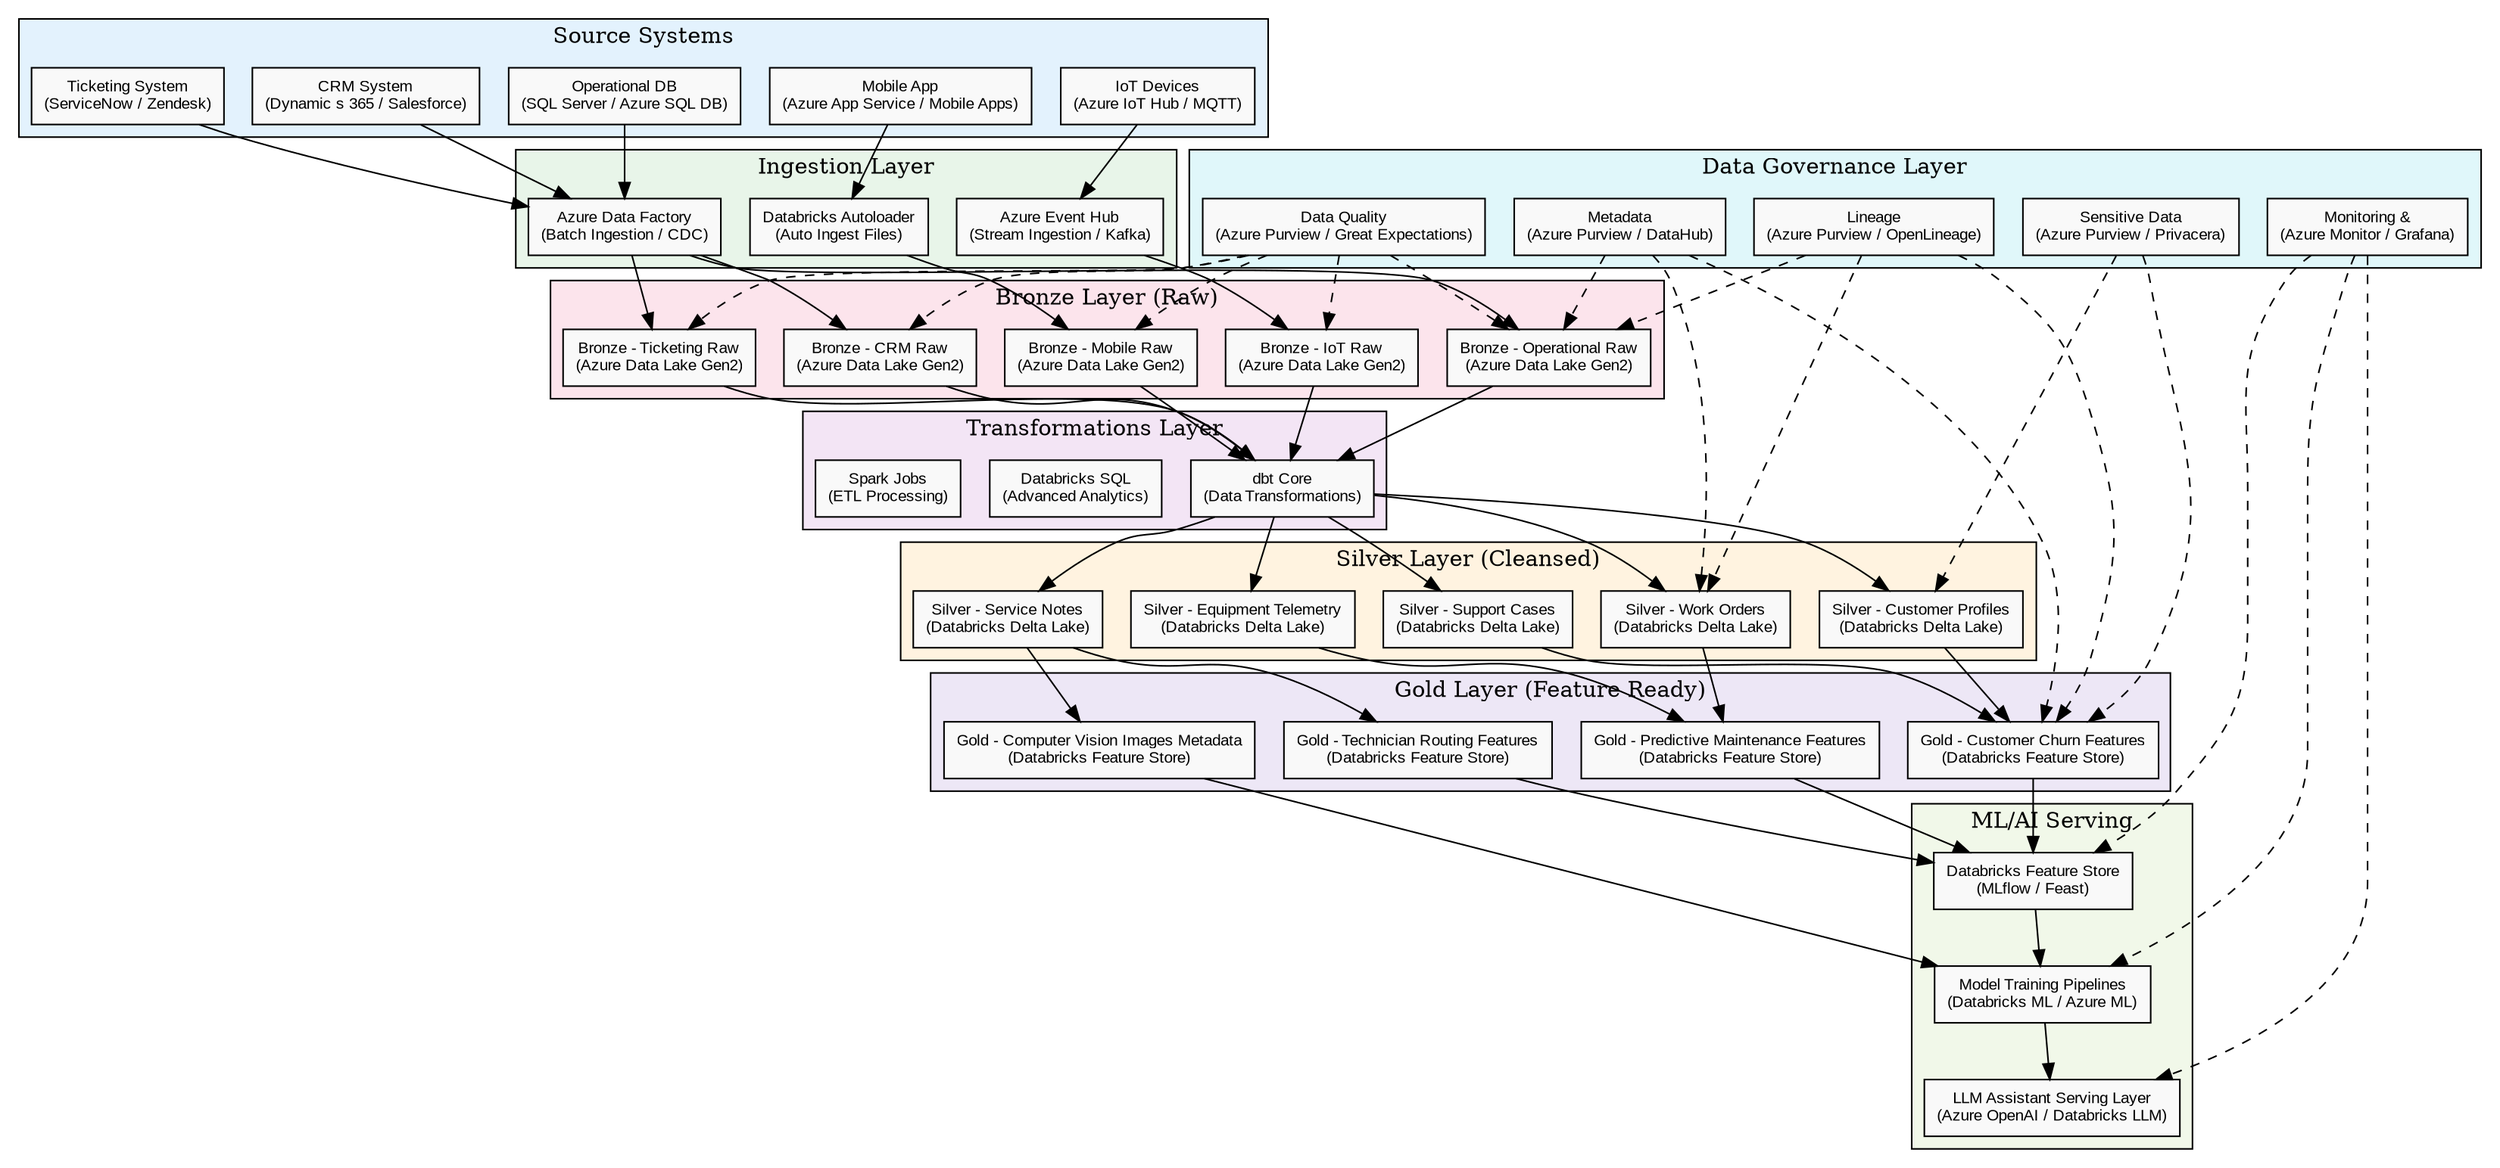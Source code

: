 digraph DataArchitecture {
    rankdir=TB; // Top to Bottom flow
    node [shape=box, style=filled, fillcolor="#f9f9f9", fontname="Arial", fontsize=10];

    // Source Systems
    subgraph cluster_sources {
        label = "Source Systems";
        style=filled;
        fillcolor="#e3f2fd";

        operational_db [label="Operational DB\n(SQL Server / Azure SQL DB)"];
        iot_devices [label="IoT Devices\n(Azure IoT Hub / MQTT)"];
        mobile_app [label="Mobile App\n(Azure App Service / Mobile Apps)"];
        crm_system [label="CRM System\n(Dynamic s 365 / Salesforce)"];
        ticketing_system [label="Ticketing System\n(ServiceNow / Zendesk)"];
    }

    // Data Governance Layer
    subgraph cluster_governance {
        label = "Data Governance Layer";
        style=filled;
        fillcolor="#e0f7fa";

        data_quality [label="Data Quality\n(Azure Purview / Great Expectations)"];
        lineage_tracking [label="Lineage\n(Azure Purview / OpenLineage)"];
        metadata_mgmt [label="Metadata\n(Azure Purview / DataHub)"];
        sensitive_data [label="Sensitive Data\n(Azure Purview / Privacera)"];
        monitoring_alerts [label="Monitoring &\n(Azure Monitor / Grafana)"];
    }

    // Ingestion Layer
    subgraph cluster_ingestion {
        label = "Ingestion Layer";
        style=filled;
        fillcolor="#e8f5e9";

        adf [label="Azure Data Factory\n(Batch Ingestion / CDC)"];
        eventhub [label="Azure Event Hub\n(Stream Ingestion / Kafka)"];
        autoloader [label="Databricks Autoloader\n(Auto Ingest Files)"];
    }

    // Bronze Layer (Raw Data)
    subgraph cluster_bronze {
        label = "Bronze Layer (Raw)";
        style=filled;
        fillcolor="#fce4ec";

        bronze_operational [label="Bronze - Operational Raw\n(Azure Data Lake Gen2)"];
        bronze_iot [label="Bronze - IoT Raw\n(Azure Data Lake Gen2)"];
        bronze_mobile [label="Bronze - Mobile Raw\n(Azure Data Lake Gen2)"];
        bronze_crm [label="Bronze - CRM Raw\n(Azure Data Lake Gen2)"];
        bronze_ticketing [label="Bronze - Ticketing Raw\n(Azure Data Lake Gen2)"];
    }

    // Silver Layer (Cleaned Data)
    subgraph cluster_silver {
        label = "Silver Layer (Cleansed)";
        style=filled;
        fillcolor="#fff3e0";

        silver_workorders [label="Silver - Work Orders\n(Databricks Delta Lake)"];
        silver_equipment [label="Silver - Equipment Telemetry\n(Databricks Delta Lake)"];
        silver_service_notes [label="Silver - Service Notes\n(Databricks Delta Lake)"];
        silver_customer_profiles [label="Silver - Customer Profiles\n(Databricks Delta Lake)"];
        silver_support_cases [label="Silver - Support Cases\n(Databricks Delta Lake)"];
    }

    // Gold Layer (Business Ready / Feature Ready)
    subgraph cluster_gold {
        label = "Gold Layer (Feature Ready)";
        style=filled;
        fillcolor="#ede7f6";

        gold_churn_features [label="Gold - Customer Churn Features\n(Databricks Feature Store)"];
        gold_maintenance_features [label="Gold - Predictive Maintenance Features\n(Databricks Feature Store)"];
        gold_technician_routing [label="Gold - Technician Routing Features\n(Databricks Feature Store)"];
        gold_cv_training_data [label="Gold - Computer Vision Images Metadata\n(Databricks Feature Store)"];
    }

    // ML/AI Serving
    subgraph cluster_ml {
        label = "ML/AI Serving";
        style=filled;
        fillcolor="#f1f8e9";

        feature_store [label="Databricks Feature Store\n(MLflow / Feast)"];
        model_training [label="Model Training Pipelines\n(Databricks ML / Azure ML)"];
        llm_assistant [label="LLM Assistant Serving Layer\n(Azure OpenAI / Databricks LLM)"];
    }

    // Transformations Layer
    subgraph cluster_transformations {
        label = "Transformations Layer";
        style=filled;
        fillcolor="#f3e5f5";

        dbt_core [label="dbt Core\n(Data Transformations)"];
        databricks_sql [label="Databricks SQL\n(Advanced Analytics)"];
        spark_jobs [label="Spark Jobs\n(ETL Processing)"];
    }

    // Connections

    // Data Governance Connections
    data_quality -> bronze_operational [style=dashed];
    data_quality -> bronze_iot [style=dashed];
    data_quality -> bronze_mobile [style=dashed];
    data_quality -> bronze_crm [style=dashed];
    data_quality -> bronze_ticketing [style=dashed];

    lineage_tracking -> bronze_operational [style=dashed];
    lineage_tracking -> silver_workorders [style=dashed];
    lineage_tracking -> gold_churn_features [style=dashed];

    metadata_mgmt -> bronze_operational [style=dashed];
    metadata_mgmt -> silver_workorders [style=dashed];
    metadata_mgmt -> gold_churn_features [style=dashed];

    sensitive_data -> silver_customer_profiles [style=dashed];
    sensitive_data -> gold_churn_features [style=dashed];

    monitoring_alerts -> feature_store [style=dashed];
    monitoring_alerts -> model_training [style=dashed];
    monitoring_alerts -> llm_assistant [style=dashed];

    // Sources to Ingestion
    operational_db -> adf;
    iot_devices -> eventhub;
    mobile_app -> autoloader;
    crm_system -> adf;
    ticketing_system -> adf;

    // Ingestion to Bronze
    adf -> bronze_operational;
    adf -> bronze_crm;
    adf -> bronze_ticketing;
    eventhub -> bronze_iot;
    autoloader -> bronze_mobile;

    // Bronze to Silver (via Transformations)
    bronze_operational -> dbt_core;
    bronze_iot -> dbt_core;
    bronze_mobile -> dbt_core;
    bronze_crm -> dbt_core;
    bronze_ticketing -> dbt_core;

    dbt_core -> silver_workorders;
    dbt_core -> silver_equipment;
    dbt_core -> silver_service_notes;
    dbt_core -> silver_customer_profiles;
    dbt_core -> silver_support_cases;

    // Silver to Gold
    silver_workorders -> gold_maintenance_features;
    silver_equipment -> gold_maintenance_features;
    silver_service_notes -> gold_technician_routing;
    silver_customer_profiles -> gold_churn_features;
    silver_support_cases -> gold_churn_features;
    silver_service_notes -> gold_cv_training_data;

    // Gold to ML/AI
    gold_churn_features -> feature_store;
    gold_maintenance_features -> feature_store;
    gold_technician_routing -> feature_store;
    gold_cv_training_data -> model_training;
    
    feature_store -> model_training;
    model_training -> llm_assistant;
}
